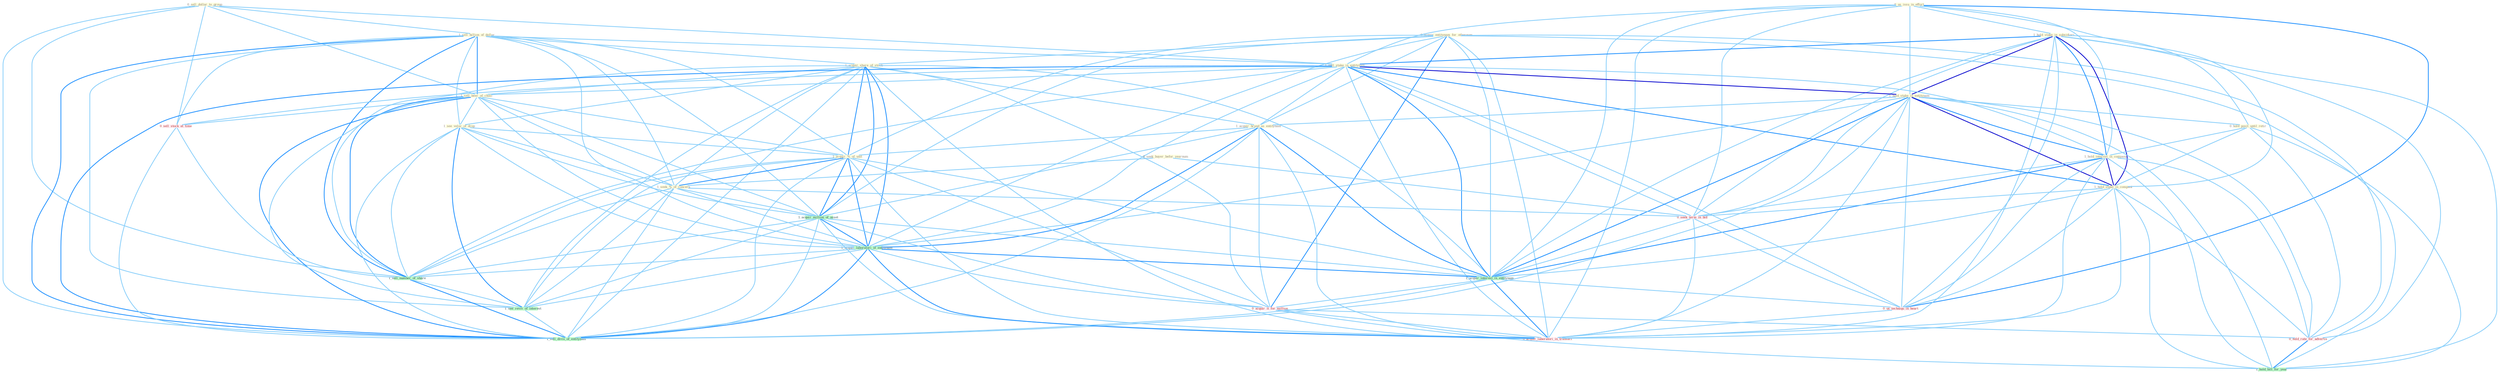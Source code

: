 Graph G{ 
    node
    [shape=polygon,style=filled,width=.5,height=.06,color="#BDFCC9",fixedsize=true,fontsize=4,
    fontcolor="#2f4f4f"];
    {node
    [color="#ffffe0", fontcolor="#8b7d6b"] "0_sell_dollar_to_group " "0_acquir_entitynam_for_othernum " "0_us_issu_in_effort " "1_sell_billion_of_dollar " "1_hold_stake_in_subsidiari " "1_acquir_share_of_stock " "1_sell_stake_in_entitynam " "1_hold_stake_in_entitynam " "1_acquir_brand_as_entitynam " "1_sell_beer_of_choic " "0_seek_buyer_befor_yearnum " "0_hold_posit_until_retir " "1_see_veloc_of_drop " "1_hold_interest_in_compani " "1_hold_stake_in_compani " "1_acquir_%_of_unit " "1_seek_%_of_concern "}
{node [color="#fff0f5", fontcolor="#b22222"] "0_seek_term_in_bid " "0_us_techniqu_in_heart " "0_acquir_it_for_million " "0_hold_rate_for_advertis " "0_acquir_laboratori_in_transact " "0_sell_stock_at_time "}
edge [color="#B0E2FF"];

	"0_sell_dollar_to_group " -- "1_sell_billion_of_dollar " [w="1", color="#87cefa" ];
	"0_sell_dollar_to_group " -- "1_sell_stake_in_entitynam " [w="1", color="#87cefa" ];
	"0_sell_dollar_to_group " -- "1_sell_beer_of_choic " [w="1", color="#87cefa" ];
	"0_sell_dollar_to_group " -- "0_sell_stock_at_time " [w="1", color="#87cefa" ];
	"0_sell_dollar_to_group " -- "1_sell_number_of_share " [w="1", color="#87cefa" ];
	"0_sell_dollar_to_group " -- "1_sell_divis_of_entitynam " [w="1", color="#87cefa" ];
	"0_acquir_entitynam_for_othernum " -- "1_acquir_share_of_stock " [w="1", color="#87cefa" ];
	"0_acquir_entitynam_for_othernum " -- "1_acquir_brand_as_entitynam " [w="1", color="#87cefa" ];
	"0_acquir_entitynam_for_othernum " -- "1_acquir_%_of_unit " [w="1", color="#87cefa" ];
	"0_acquir_entitynam_for_othernum " -- "1_acquir_million_of_asset " [w="1", color="#87cefa" ];
	"0_acquir_entitynam_for_othernum " -- "1_acquir_laboratori_of_entitynam " [w="1", color="#87cefa" ];
	"0_acquir_entitynam_for_othernum " -- "1_acquir_interest_in_entitynam " [w="1", color="#87cefa" ];
	"0_acquir_entitynam_for_othernum " -- "0_acquir_it_for_million " [w="2", color="#1e90ff" , len=0.8];
	"0_acquir_entitynam_for_othernum " -- "0_hold_rate_for_advertis " [w="1", color="#87cefa" ];
	"0_acquir_entitynam_for_othernum " -- "0_acquir_laboratori_in_transact " [w="1", color="#87cefa" ];
	"0_acquir_entitynam_for_othernum " -- "1_hold_bill_for_year " [w="1", color="#87cefa" ];
	"0_us_issu_in_effort " -- "1_hold_stake_in_subsidiari " [w="1", color="#87cefa" ];
	"0_us_issu_in_effort " -- "1_sell_stake_in_entitynam " [w="1", color="#87cefa" ];
	"0_us_issu_in_effort " -- "1_hold_stake_in_entitynam " [w="1", color="#87cefa" ];
	"0_us_issu_in_effort " -- "1_hold_interest_in_compani " [w="1", color="#87cefa" ];
	"0_us_issu_in_effort " -- "1_hold_stake_in_compani " [w="1", color="#87cefa" ];
	"0_us_issu_in_effort " -- "0_seek_term_in_bid " [w="1", color="#87cefa" ];
	"0_us_issu_in_effort " -- "1_acquir_interest_in_entitynam " [w="1", color="#87cefa" ];
	"0_us_issu_in_effort " -- "0_us_techniqu_in_heart " [w="2", color="#1e90ff" , len=0.8];
	"0_us_issu_in_effort " -- "0_acquir_laboratori_in_transact " [w="1", color="#87cefa" ];
	"1_sell_billion_of_dollar " -- "1_acquir_share_of_stock " [w="1", color="#87cefa" ];
	"1_sell_billion_of_dollar " -- "1_sell_stake_in_entitynam " [w="1", color="#87cefa" ];
	"1_sell_billion_of_dollar " -- "1_sell_beer_of_choic " [w="2", color="#1e90ff" , len=0.8];
	"1_sell_billion_of_dollar " -- "1_see_veloc_of_drop " [w="1", color="#87cefa" ];
	"1_sell_billion_of_dollar " -- "1_acquir_%_of_unit " [w="1", color="#87cefa" ];
	"1_sell_billion_of_dollar " -- "1_seek_%_of_concern " [w="1", color="#87cefa" ];
	"1_sell_billion_of_dollar " -- "1_acquir_million_of_asset " [w="1", color="#87cefa" ];
	"1_sell_billion_of_dollar " -- "1_acquir_laboratori_of_entitynam " [w="1", color="#87cefa" ];
	"1_sell_billion_of_dollar " -- "0_sell_stock_at_time " [w="1", color="#87cefa" ];
	"1_sell_billion_of_dollar " -- "1_sell_number_of_share " [w="2", color="#1e90ff" , len=0.8];
	"1_sell_billion_of_dollar " -- "1_see_reviv_of_interest " [w="1", color="#87cefa" ];
	"1_sell_billion_of_dollar " -- "1_sell_divis_of_entitynam " [w="2", color="#1e90ff" , len=0.8];
	"1_hold_stake_in_subsidiari " -- "1_sell_stake_in_entitynam " [w="2", color="#1e90ff" , len=0.8];
	"1_hold_stake_in_subsidiari " -- "1_hold_stake_in_entitynam " [w="3", color="#0000cd" , len=0.6];
	"1_hold_stake_in_subsidiari " -- "0_hold_posit_until_retir " [w="1", color="#87cefa" ];
	"1_hold_stake_in_subsidiari " -- "1_hold_interest_in_compani " [w="2", color="#1e90ff" , len=0.8];
	"1_hold_stake_in_subsidiari " -- "1_hold_stake_in_compani " [w="3", color="#0000cd" , len=0.6];
	"1_hold_stake_in_subsidiari " -- "0_seek_term_in_bid " [w="1", color="#87cefa" ];
	"1_hold_stake_in_subsidiari " -- "1_acquir_interest_in_entitynam " [w="1", color="#87cefa" ];
	"1_hold_stake_in_subsidiari " -- "0_us_techniqu_in_heart " [w="1", color="#87cefa" ];
	"1_hold_stake_in_subsidiari " -- "0_hold_rate_for_advertis " [w="1", color="#87cefa" ];
	"1_hold_stake_in_subsidiari " -- "0_acquir_laboratori_in_transact " [w="1", color="#87cefa" ];
	"1_hold_stake_in_subsidiari " -- "1_hold_bill_for_year " [w="1", color="#87cefa" ];
	"1_acquir_share_of_stock " -- "1_acquir_brand_as_entitynam " [w="1", color="#87cefa" ];
	"1_acquir_share_of_stock " -- "1_sell_beer_of_choic " [w="1", color="#87cefa" ];
	"1_acquir_share_of_stock " -- "1_see_veloc_of_drop " [w="1", color="#87cefa" ];
	"1_acquir_share_of_stock " -- "1_acquir_%_of_unit " [w="2", color="#1e90ff" , len=0.8];
	"1_acquir_share_of_stock " -- "1_seek_%_of_concern " [w="1", color="#87cefa" ];
	"1_acquir_share_of_stock " -- "1_acquir_million_of_asset " [w="2", color="#1e90ff" , len=0.8];
	"1_acquir_share_of_stock " -- "1_acquir_laboratori_of_entitynam " [w="2", color="#1e90ff" , len=0.8];
	"1_acquir_share_of_stock " -- "1_acquir_interest_in_entitynam " [w="1", color="#87cefa" ];
	"1_acquir_share_of_stock " -- "0_acquir_it_for_million " [w="1", color="#87cefa" ];
	"1_acquir_share_of_stock " -- "0_acquir_laboratori_in_transact " [w="1", color="#87cefa" ];
	"1_acquir_share_of_stock " -- "1_sell_number_of_share " [w="1", color="#87cefa" ];
	"1_acquir_share_of_stock " -- "1_see_reviv_of_interest " [w="1", color="#87cefa" ];
	"1_acquir_share_of_stock " -- "1_sell_divis_of_entitynam " [w="1", color="#87cefa" ];
	"1_sell_stake_in_entitynam " -- "1_hold_stake_in_entitynam " [w="3", color="#0000cd" , len=0.6];
	"1_sell_stake_in_entitynam " -- "1_acquir_brand_as_entitynam " [w="1", color="#87cefa" ];
	"1_sell_stake_in_entitynam " -- "1_sell_beer_of_choic " [w="1", color="#87cefa" ];
	"1_sell_stake_in_entitynam " -- "1_hold_interest_in_compani " [w="1", color="#87cefa" ];
	"1_sell_stake_in_entitynam " -- "1_hold_stake_in_compani " [w="2", color="#1e90ff" , len=0.8];
	"1_sell_stake_in_entitynam " -- "1_acquir_laboratori_of_entitynam " [w="1", color="#87cefa" ];
	"1_sell_stake_in_entitynam " -- "0_seek_term_in_bid " [w="1", color="#87cefa" ];
	"1_sell_stake_in_entitynam " -- "1_acquir_interest_in_entitynam " [w="2", color="#1e90ff" , len=0.8];
	"1_sell_stake_in_entitynam " -- "0_us_techniqu_in_heart " [w="1", color="#87cefa" ];
	"1_sell_stake_in_entitynam " -- "0_acquir_laboratori_in_transact " [w="1", color="#87cefa" ];
	"1_sell_stake_in_entitynam " -- "0_sell_stock_at_time " [w="1", color="#87cefa" ];
	"1_sell_stake_in_entitynam " -- "1_sell_number_of_share " [w="1", color="#87cefa" ];
	"1_sell_stake_in_entitynam " -- "1_sell_divis_of_entitynam " [w="2", color="#1e90ff" , len=0.8];
	"1_hold_stake_in_entitynam " -- "1_acquir_brand_as_entitynam " [w="1", color="#87cefa" ];
	"1_hold_stake_in_entitynam " -- "0_hold_posit_until_retir " [w="1", color="#87cefa" ];
	"1_hold_stake_in_entitynam " -- "1_hold_interest_in_compani " [w="2", color="#1e90ff" , len=0.8];
	"1_hold_stake_in_entitynam " -- "1_hold_stake_in_compani " [w="3", color="#0000cd" , len=0.6];
	"1_hold_stake_in_entitynam " -- "1_acquir_laboratori_of_entitynam " [w="1", color="#87cefa" ];
	"1_hold_stake_in_entitynam " -- "0_seek_term_in_bid " [w="1", color="#87cefa" ];
	"1_hold_stake_in_entitynam " -- "1_acquir_interest_in_entitynam " [w="2", color="#1e90ff" , len=0.8];
	"1_hold_stake_in_entitynam " -- "0_us_techniqu_in_heart " [w="1", color="#87cefa" ];
	"1_hold_stake_in_entitynam " -- "0_hold_rate_for_advertis " [w="1", color="#87cefa" ];
	"1_hold_stake_in_entitynam " -- "0_acquir_laboratori_in_transact " [w="1", color="#87cefa" ];
	"1_hold_stake_in_entitynam " -- "1_hold_bill_for_year " [w="1", color="#87cefa" ];
	"1_hold_stake_in_entitynam " -- "1_sell_divis_of_entitynam " [w="1", color="#87cefa" ];
	"1_acquir_brand_as_entitynam " -- "1_acquir_%_of_unit " [w="1", color="#87cefa" ];
	"1_acquir_brand_as_entitynam " -- "1_acquir_million_of_asset " [w="1", color="#87cefa" ];
	"1_acquir_brand_as_entitynam " -- "1_acquir_laboratori_of_entitynam " [w="2", color="#1e90ff" , len=0.8];
	"1_acquir_brand_as_entitynam " -- "1_acquir_interest_in_entitynam " [w="2", color="#1e90ff" , len=0.8];
	"1_acquir_brand_as_entitynam " -- "0_acquir_it_for_million " [w="1", color="#87cefa" ];
	"1_acquir_brand_as_entitynam " -- "0_acquir_laboratori_in_transact " [w="1", color="#87cefa" ];
	"1_acquir_brand_as_entitynam " -- "1_sell_divis_of_entitynam " [w="1", color="#87cefa" ];
	"1_sell_beer_of_choic " -- "1_see_veloc_of_drop " [w="1", color="#87cefa" ];
	"1_sell_beer_of_choic " -- "1_acquir_%_of_unit " [w="1", color="#87cefa" ];
	"1_sell_beer_of_choic " -- "1_seek_%_of_concern " [w="1", color="#87cefa" ];
	"1_sell_beer_of_choic " -- "1_acquir_million_of_asset " [w="1", color="#87cefa" ];
	"1_sell_beer_of_choic " -- "1_acquir_laboratori_of_entitynam " [w="1", color="#87cefa" ];
	"1_sell_beer_of_choic " -- "0_sell_stock_at_time " [w="1", color="#87cefa" ];
	"1_sell_beer_of_choic " -- "1_sell_number_of_share " [w="2", color="#1e90ff" , len=0.8];
	"1_sell_beer_of_choic " -- "1_see_reviv_of_interest " [w="1", color="#87cefa" ];
	"1_sell_beer_of_choic " -- "1_sell_divis_of_entitynam " [w="2", color="#1e90ff" , len=0.8];
	"0_seek_buyer_befor_yearnum " -- "1_seek_%_of_concern " [w="1", color="#87cefa" ];
	"0_seek_buyer_befor_yearnum " -- "0_seek_term_in_bid " [w="1", color="#87cefa" ];
	"0_hold_posit_until_retir " -- "1_hold_interest_in_compani " [w="1", color="#87cefa" ];
	"0_hold_posit_until_retir " -- "1_hold_stake_in_compani " [w="1", color="#87cefa" ];
	"0_hold_posit_until_retir " -- "0_hold_rate_for_advertis " [w="1", color="#87cefa" ];
	"0_hold_posit_until_retir " -- "1_hold_bill_for_year " [w="1", color="#87cefa" ];
	"1_see_veloc_of_drop " -- "1_acquir_%_of_unit " [w="1", color="#87cefa" ];
	"1_see_veloc_of_drop " -- "1_seek_%_of_concern " [w="1", color="#87cefa" ];
	"1_see_veloc_of_drop " -- "1_acquir_million_of_asset " [w="1", color="#87cefa" ];
	"1_see_veloc_of_drop " -- "1_acquir_laboratori_of_entitynam " [w="1", color="#87cefa" ];
	"1_see_veloc_of_drop " -- "1_sell_number_of_share " [w="1", color="#87cefa" ];
	"1_see_veloc_of_drop " -- "1_see_reviv_of_interest " [w="2", color="#1e90ff" , len=0.8];
	"1_see_veloc_of_drop " -- "1_sell_divis_of_entitynam " [w="1", color="#87cefa" ];
	"1_hold_interest_in_compani " -- "1_hold_stake_in_compani " [w="3", color="#0000cd" , len=0.6];
	"1_hold_interest_in_compani " -- "0_seek_term_in_bid " [w="1", color="#87cefa" ];
	"1_hold_interest_in_compani " -- "1_acquir_interest_in_entitynam " [w="2", color="#1e90ff" , len=0.8];
	"1_hold_interest_in_compani " -- "0_us_techniqu_in_heart " [w="1", color="#87cefa" ];
	"1_hold_interest_in_compani " -- "0_hold_rate_for_advertis " [w="1", color="#87cefa" ];
	"1_hold_interest_in_compani " -- "0_acquir_laboratori_in_transact " [w="1", color="#87cefa" ];
	"1_hold_interest_in_compani " -- "1_hold_bill_for_year " [w="1", color="#87cefa" ];
	"1_hold_stake_in_compani " -- "0_seek_term_in_bid " [w="1", color="#87cefa" ];
	"1_hold_stake_in_compani " -- "1_acquir_interest_in_entitynam " [w="1", color="#87cefa" ];
	"1_hold_stake_in_compani " -- "0_us_techniqu_in_heart " [w="1", color="#87cefa" ];
	"1_hold_stake_in_compani " -- "0_hold_rate_for_advertis " [w="1", color="#87cefa" ];
	"1_hold_stake_in_compani " -- "0_acquir_laboratori_in_transact " [w="1", color="#87cefa" ];
	"1_hold_stake_in_compani " -- "1_hold_bill_for_year " [w="1", color="#87cefa" ];
	"1_acquir_%_of_unit " -- "1_seek_%_of_concern " [w="2", color="#1e90ff" , len=0.8];
	"1_acquir_%_of_unit " -- "1_acquir_million_of_asset " [w="2", color="#1e90ff" , len=0.8];
	"1_acquir_%_of_unit " -- "1_acquir_laboratori_of_entitynam " [w="2", color="#1e90ff" , len=0.8];
	"1_acquir_%_of_unit " -- "1_acquir_interest_in_entitynam " [w="1", color="#87cefa" ];
	"1_acquir_%_of_unit " -- "0_acquir_it_for_million " [w="1", color="#87cefa" ];
	"1_acquir_%_of_unit " -- "0_acquir_laboratori_in_transact " [w="1", color="#87cefa" ];
	"1_acquir_%_of_unit " -- "1_sell_number_of_share " [w="1", color="#87cefa" ];
	"1_acquir_%_of_unit " -- "1_see_reviv_of_interest " [w="1", color="#87cefa" ];
	"1_acquir_%_of_unit " -- "1_sell_divis_of_entitynam " [w="1", color="#87cefa" ];
	"1_seek_%_of_concern " -- "1_acquir_million_of_asset " [w="1", color="#87cefa" ];
	"1_seek_%_of_concern " -- "1_acquir_laboratori_of_entitynam " [w="1", color="#87cefa" ];
	"1_seek_%_of_concern " -- "0_seek_term_in_bid " [w="1", color="#87cefa" ];
	"1_seek_%_of_concern " -- "1_sell_number_of_share " [w="1", color="#87cefa" ];
	"1_seek_%_of_concern " -- "1_see_reviv_of_interest " [w="1", color="#87cefa" ];
	"1_seek_%_of_concern " -- "1_sell_divis_of_entitynam " [w="1", color="#87cefa" ];
	"1_acquir_million_of_asset " -- "1_acquir_laboratori_of_entitynam " [w="2", color="#1e90ff" , len=0.8];
	"1_acquir_million_of_asset " -- "1_acquir_interest_in_entitynam " [w="1", color="#87cefa" ];
	"1_acquir_million_of_asset " -- "0_acquir_it_for_million " [w="1", color="#87cefa" ];
	"1_acquir_million_of_asset " -- "0_acquir_laboratori_in_transact " [w="1", color="#87cefa" ];
	"1_acquir_million_of_asset " -- "1_sell_number_of_share " [w="1", color="#87cefa" ];
	"1_acquir_million_of_asset " -- "1_see_reviv_of_interest " [w="1", color="#87cefa" ];
	"1_acquir_million_of_asset " -- "1_sell_divis_of_entitynam " [w="1", color="#87cefa" ];
	"1_acquir_laboratori_of_entitynam " -- "1_acquir_interest_in_entitynam " [w="2", color="#1e90ff" , len=0.8];
	"1_acquir_laboratori_of_entitynam " -- "0_acquir_it_for_million " [w="1", color="#87cefa" ];
	"1_acquir_laboratori_of_entitynam " -- "0_acquir_laboratori_in_transact " [w="2", color="#1e90ff" , len=0.8];
	"1_acquir_laboratori_of_entitynam " -- "1_sell_number_of_share " [w="1", color="#87cefa" ];
	"1_acquir_laboratori_of_entitynam " -- "1_see_reviv_of_interest " [w="1", color="#87cefa" ];
	"1_acquir_laboratori_of_entitynam " -- "1_sell_divis_of_entitynam " [w="2", color="#1e90ff" , len=0.8];
	"0_seek_term_in_bid " -- "1_acquir_interest_in_entitynam " [w="1", color="#87cefa" ];
	"0_seek_term_in_bid " -- "0_us_techniqu_in_heart " [w="1", color="#87cefa" ];
	"0_seek_term_in_bid " -- "0_acquir_laboratori_in_transact " [w="1", color="#87cefa" ];
	"1_acquir_interest_in_entitynam " -- "0_us_techniqu_in_heart " [w="1", color="#87cefa" ];
	"1_acquir_interest_in_entitynam " -- "0_acquir_it_for_million " [w="1", color="#87cefa" ];
	"1_acquir_interest_in_entitynam " -- "0_acquir_laboratori_in_transact " [w="2", color="#1e90ff" , len=0.8];
	"1_acquir_interest_in_entitynam " -- "1_sell_divis_of_entitynam " [w="1", color="#87cefa" ];
	"0_us_techniqu_in_heart " -- "0_acquir_laboratori_in_transact " [w="1", color="#87cefa" ];
	"0_acquir_it_for_million " -- "0_hold_rate_for_advertis " [w="1", color="#87cefa" ];
	"0_acquir_it_for_million " -- "0_acquir_laboratori_in_transact " [w="1", color="#87cefa" ];
	"0_acquir_it_for_million " -- "1_hold_bill_for_year " [w="1", color="#87cefa" ];
	"0_hold_rate_for_advertis " -- "1_hold_bill_for_year " [w="2", color="#1e90ff" , len=0.8];
	"0_sell_stock_at_time " -- "1_sell_number_of_share " [w="1", color="#87cefa" ];
	"0_sell_stock_at_time " -- "1_sell_divis_of_entitynam " [w="1", color="#87cefa" ];
	"1_sell_number_of_share " -- "1_see_reviv_of_interest " [w="1", color="#87cefa" ];
	"1_sell_number_of_share " -- "1_sell_divis_of_entitynam " [w="2", color="#1e90ff" , len=0.8];
	"1_see_reviv_of_interest " -- "1_sell_divis_of_entitynam " [w="1", color="#87cefa" ];
}